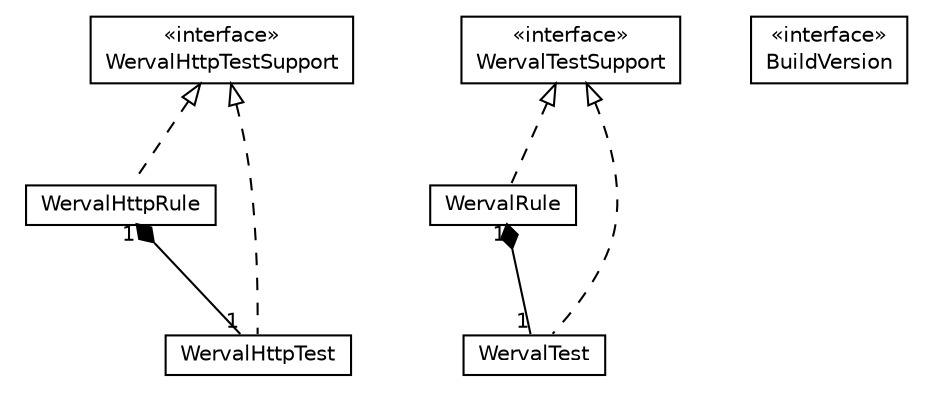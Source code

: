 #!/usr/local/bin/dot
#
# Class diagram 
# Generated by UMLGraph version R5_6-24-gf6e263 (http://www.umlgraph.org/)
#

digraph G {
	edge [fontname="Helvetica",fontsize=10,labelfontname="Helvetica",labelfontsize=10];
	node [fontname="Helvetica",fontsize=10,shape=plaintext];
	nodesep=0.25;
	ranksep=0.5;
	// io.werval.test.WervalHttpRule
	c4122 [label=<<table title="io.werval.test.WervalHttpRule" border="0" cellborder="1" cellspacing="0" cellpadding="2" port="p" href="./WervalHttpRule.html">
		<tr><td><table border="0" cellspacing="0" cellpadding="1">
<tr><td align="center" balign="center"> WervalHttpRule </td></tr>
		</table></td></tr>
		</table>>, URL="./WervalHttpRule.html", fontname="Helvetica", fontcolor="black", fontsize=10.0];
	// io.werval.test.WervalHttpTest
	c4123 [label=<<table title="io.werval.test.WervalHttpTest" border="0" cellborder="1" cellspacing="0" cellpadding="2" port="p" href="./WervalHttpTest.html">
		<tr><td><table border="0" cellspacing="0" cellpadding="1">
<tr><td align="center" balign="center"> WervalHttpTest </td></tr>
		</table></td></tr>
		</table>>, URL="./WervalHttpTest.html", fontname="Helvetica", fontcolor="black", fontsize=10.0];
	// io.werval.test.WervalHttpTestSupport
	c4124 [label=<<table title="io.werval.test.WervalHttpTestSupport" border="0" cellborder="1" cellspacing="0" cellpadding="2" port="p" href="./WervalHttpTestSupport.html">
		<tr><td><table border="0" cellspacing="0" cellpadding="1">
<tr><td align="center" balign="center"> &#171;interface&#187; </td></tr>
<tr><td align="center" balign="center"> WervalHttpTestSupport </td></tr>
		</table></td></tr>
		</table>>, URL="./WervalHttpTestSupport.html", fontname="Helvetica", fontcolor="black", fontsize=10.0];
	// io.werval.test.WervalRule
	c4125 [label=<<table title="io.werval.test.WervalRule" border="0" cellborder="1" cellspacing="0" cellpadding="2" port="p" href="./WervalRule.html">
		<tr><td><table border="0" cellspacing="0" cellpadding="1">
<tr><td align="center" balign="center"> WervalRule </td></tr>
		</table></td></tr>
		</table>>, URL="./WervalRule.html", fontname="Helvetica", fontcolor="black", fontsize=10.0];
	// io.werval.test.WervalTest
	c4126 [label=<<table title="io.werval.test.WervalTest" border="0" cellborder="1" cellspacing="0" cellpadding="2" port="p" href="./WervalTest.html">
		<tr><td><table border="0" cellspacing="0" cellpadding="1">
<tr><td align="center" balign="center"> WervalTest </td></tr>
		</table></td></tr>
		</table>>, URL="./WervalTest.html", fontname="Helvetica", fontcolor="black", fontsize=10.0];
	// io.werval.test.WervalTestSupport
	c4127 [label=<<table title="io.werval.test.WervalTestSupport" border="0" cellborder="1" cellspacing="0" cellpadding="2" port="p" href="./WervalTestSupport.html">
		<tr><td><table border="0" cellspacing="0" cellpadding="1">
<tr><td align="center" balign="center"> &#171;interface&#187; </td></tr>
<tr><td align="center" balign="center"> WervalTestSupport </td></tr>
		</table></td></tr>
		</table>>, URL="./WervalTestSupport.html", fontname="Helvetica", fontcolor="black", fontsize=10.0];
	// io.werval.test.BuildVersion
	c4135 [label=<<table title="io.werval.test.BuildVersion" border="0" cellborder="1" cellspacing="0" cellpadding="2" port="p" href="./BuildVersion.html">
		<tr><td><table border="0" cellspacing="0" cellpadding="1">
<tr><td align="center" balign="center"> &#171;interface&#187; </td></tr>
<tr><td align="center" balign="center"> BuildVersion </td></tr>
		</table></td></tr>
		</table>>, URL="./BuildVersion.html", fontname="Helvetica", fontcolor="black", fontsize=10.0];
	//io.werval.test.WervalHttpRule implements io.werval.test.WervalHttpTestSupport
	c4124:p -> c4122:p [dir=back,arrowtail=empty,style=dashed];
	// io.werval.test.WervalHttpRule COMPOSED io.werval.test.WervalHttpTest
	c4122:p -> c4123:p [taillabel="1", label="", headlabel="1", fontname="Helvetica", fontcolor="black", fontsize=10.0, color="black", arrowhead=none, arrowtail=diamond, dir=both];
	//io.werval.test.WervalHttpTest implements io.werval.test.WervalHttpTestSupport
	c4124:p -> c4123:p [dir=back,arrowtail=empty,style=dashed];
	//io.werval.test.WervalRule implements io.werval.test.WervalTestSupport
	c4127:p -> c4125:p [dir=back,arrowtail=empty,style=dashed];
	// io.werval.test.WervalRule COMPOSED io.werval.test.WervalTest
	c4125:p -> c4126:p [taillabel="1", label="", headlabel="1", fontname="Helvetica", fontcolor="black", fontsize=10.0, color="black", arrowhead=none, arrowtail=diamond, dir=both];
	//io.werval.test.WervalTest implements io.werval.test.WervalTestSupport
	c4127:p -> c4126:p [dir=back,arrowtail=empty,style=dashed];
}

